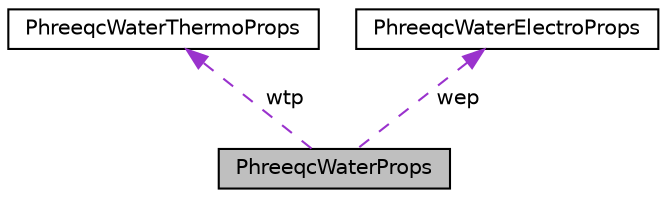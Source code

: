 digraph "PhreeqcWaterProps"
{
 // INTERACTIVE_SVG=YES
 // LATEX_PDF_SIZE
  bgcolor="transparent";
  edge [fontname="Helvetica",fontsize="10",labelfontname="Helvetica",labelfontsize="10"];
  node [fontname="Helvetica",fontsize="10",shape=record];
  Node1 [label="PhreeqcWaterProps",height=0.2,width=0.4,color="black", fillcolor="grey75", style="filled", fontcolor="black",tooltip="The thermodynamic and electrostatic properties of water computed in PHREEQC."];
  Node2 -> Node1 [dir="back",color="darkorchid3",fontsize="10",style="dashed",label=" wtp" ,fontname="Helvetica"];
  Node2 [label="PhreeqcWaterThermoProps",height=0.2,width=0.4,color="black",URL="$struct_reaktoro_1_1_phreeqc_utils_1_1_phreeqc_water_thermo_props.html",tooltip="The thermodynamic properties of water computed in PHREEQC."];
  Node3 -> Node1 [dir="back",color="darkorchid3",fontsize="10",style="dashed",label=" wep" ,fontname="Helvetica"];
  Node3 [label="PhreeqcWaterElectroProps",height=0.2,width=0.4,color="black",URL="$struct_reaktoro_1_1_phreeqc_utils_1_1_phreeqc_water_electro_props.html",tooltip="The electrostatic properties of water computed in PHREEQC."];
}
